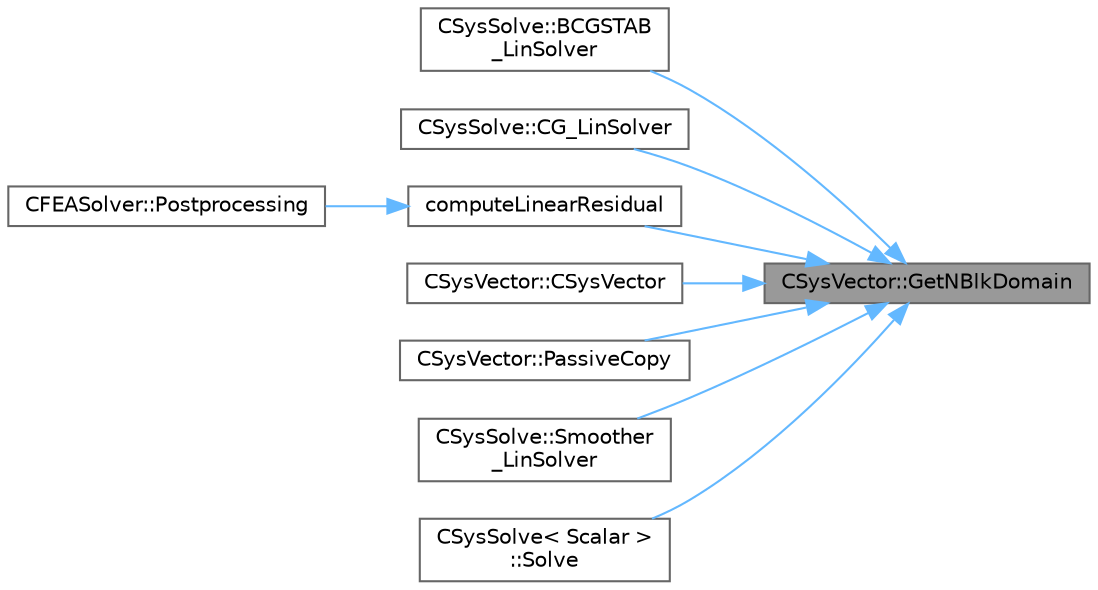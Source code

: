 digraph "CSysVector::GetNBlkDomain"
{
 // LATEX_PDF_SIZE
  bgcolor="transparent";
  edge [fontname=Helvetica,fontsize=10,labelfontname=Helvetica,labelfontsize=10];
  node [fontname=Helvetica,fontsize=10,shape=box,height=0.2,width=0.4];
  rankdir="RL";
  Node1 [id="Node000001",label="CSysVector::GetNBlkDomain",height=0.2,width=0.4,color="gray40", fillcolor="grey60", style="filled", fontcolor="black",tooltip="return the number of blocks (typically number of nodes locally)"];
  Node1 -> Node2 [id="edge1_Node000001_Node000002",dir="back",color="steelblue1",style="solid",tooltip=" "];
  Node2 [id="Node000002",label="CSysSolve::BCGSTAB\l_LinSolver",height=0.2,width=0.4,color="grey40", fillcolor="white", style="filled",URL="$classCSysSolve.html#a5e6082f2809d00f2b0ca30ee6177460b",tooltip="Biconjugate Gradient Stabilized Method (BCGSTAB)"];
  Node1 -> Node3 [id="edge2_Node000001_Node000003",dir="back",color="steelblue1",style="solid",tooltip=" "];
  Node3 [id="Node000003",label="CSysSolve::CG_LinSolver",height=0.2,width=0.4,color="grey40", fillcolor="white", style="filled",URL="$classCSysSolve.html#a7a9229a415e4034095d4fbb2927acde3",tooltip="Conjugate Gradient method."];
  Node1 -> Node4 [id="edge3_Node000001_Node000004",dir="back",color="steelblue1",style="solid",tooltip=" "];
  Node4 [id="Node000004",label="computeLinearResidual",height=0.2,width=0.4,color="grey40", fillcolor="white", style="filled",URL="$CFEASolver_8cpp.html#af17b5d1c06453f7bdbd9b613037aa7da",tooltip=" "];
  Node4 -> Node5 [id="edge4_Node000004_Node000005",dir="back",color="steelblue1",style="solid",tooltip=" "];
  Node5 [id="Node000005",label="CFEASolver::Postprocessing",height=0.2,width=0.4,color="grey40", fillcolor="white", style="filled",URL="$classCFEASolver.html#ab4fa9086b598c5778c9c0403a5626d1b",tooltip="Postprocessing."];
  Node1 -> Node6 [id="edge5_Node000001_Node000006",dir="back",color="steelblue1",style="solid",tooltip=" "];
  Node6 [id="Node000006",label="CSysVector::CSysVector",height=0.2,width=0.4,color="grey40", fillcolor="white", style="filled",URL="$classCSysVector.html#a3b612b35cac6975b72111a42c1a00623",tooltip="Copy constructor of the class."];
  Node1 -> Node7 [id="edge6_Node000001_Node000007",dir="back",color="steelblue1",style="solid",tooltip=" "];
  Node7 [id="Node000007",label="CSysVector::PassiveCopy",height=0.2,width=0.4,color="grey40", fillcolor="white", style="filled",URL="$classCSysVector.html#abb61e5a4d69be0562ced01831edfa924",tooltip="Set our values (resizing if required) by copying from other, the derivative information is lost."];
  Node1 -> Node8 [id="edge7_Node000001_Node000008",dir="back",color="steelblue1",style="solid",tooltip=" "];
  Node8 [id="Node000008",label="CSysSolve::Smoother\l_LinSolver",height=0.2,width=0.4,color="grey40", fillcolor="white", style="filled",URL="$classCSysSolve.html#a2156b8d64819367142bef9bb9f2348fb",tooltip="Generic smoother (modified Richardson iteration with preconditioner)"];
  Node1 -> Node9 [id="edge8_Node000001_Node000009",dir="back",color="steelblue1",style="solid",tooltip=" "];
  Node9 [id="Node000009",label="CSysSolve\< Scalar \>\l::Solve",height=0.2,width=0.4,color="grey40", fillcolor="white", style="filled",URL="$classCSysSolve.html#a8b6b6ec9a70f8207cbf0b7a5c37eaef8",tooltip="Solve the linear system using a Krylov subspace method."];
}
